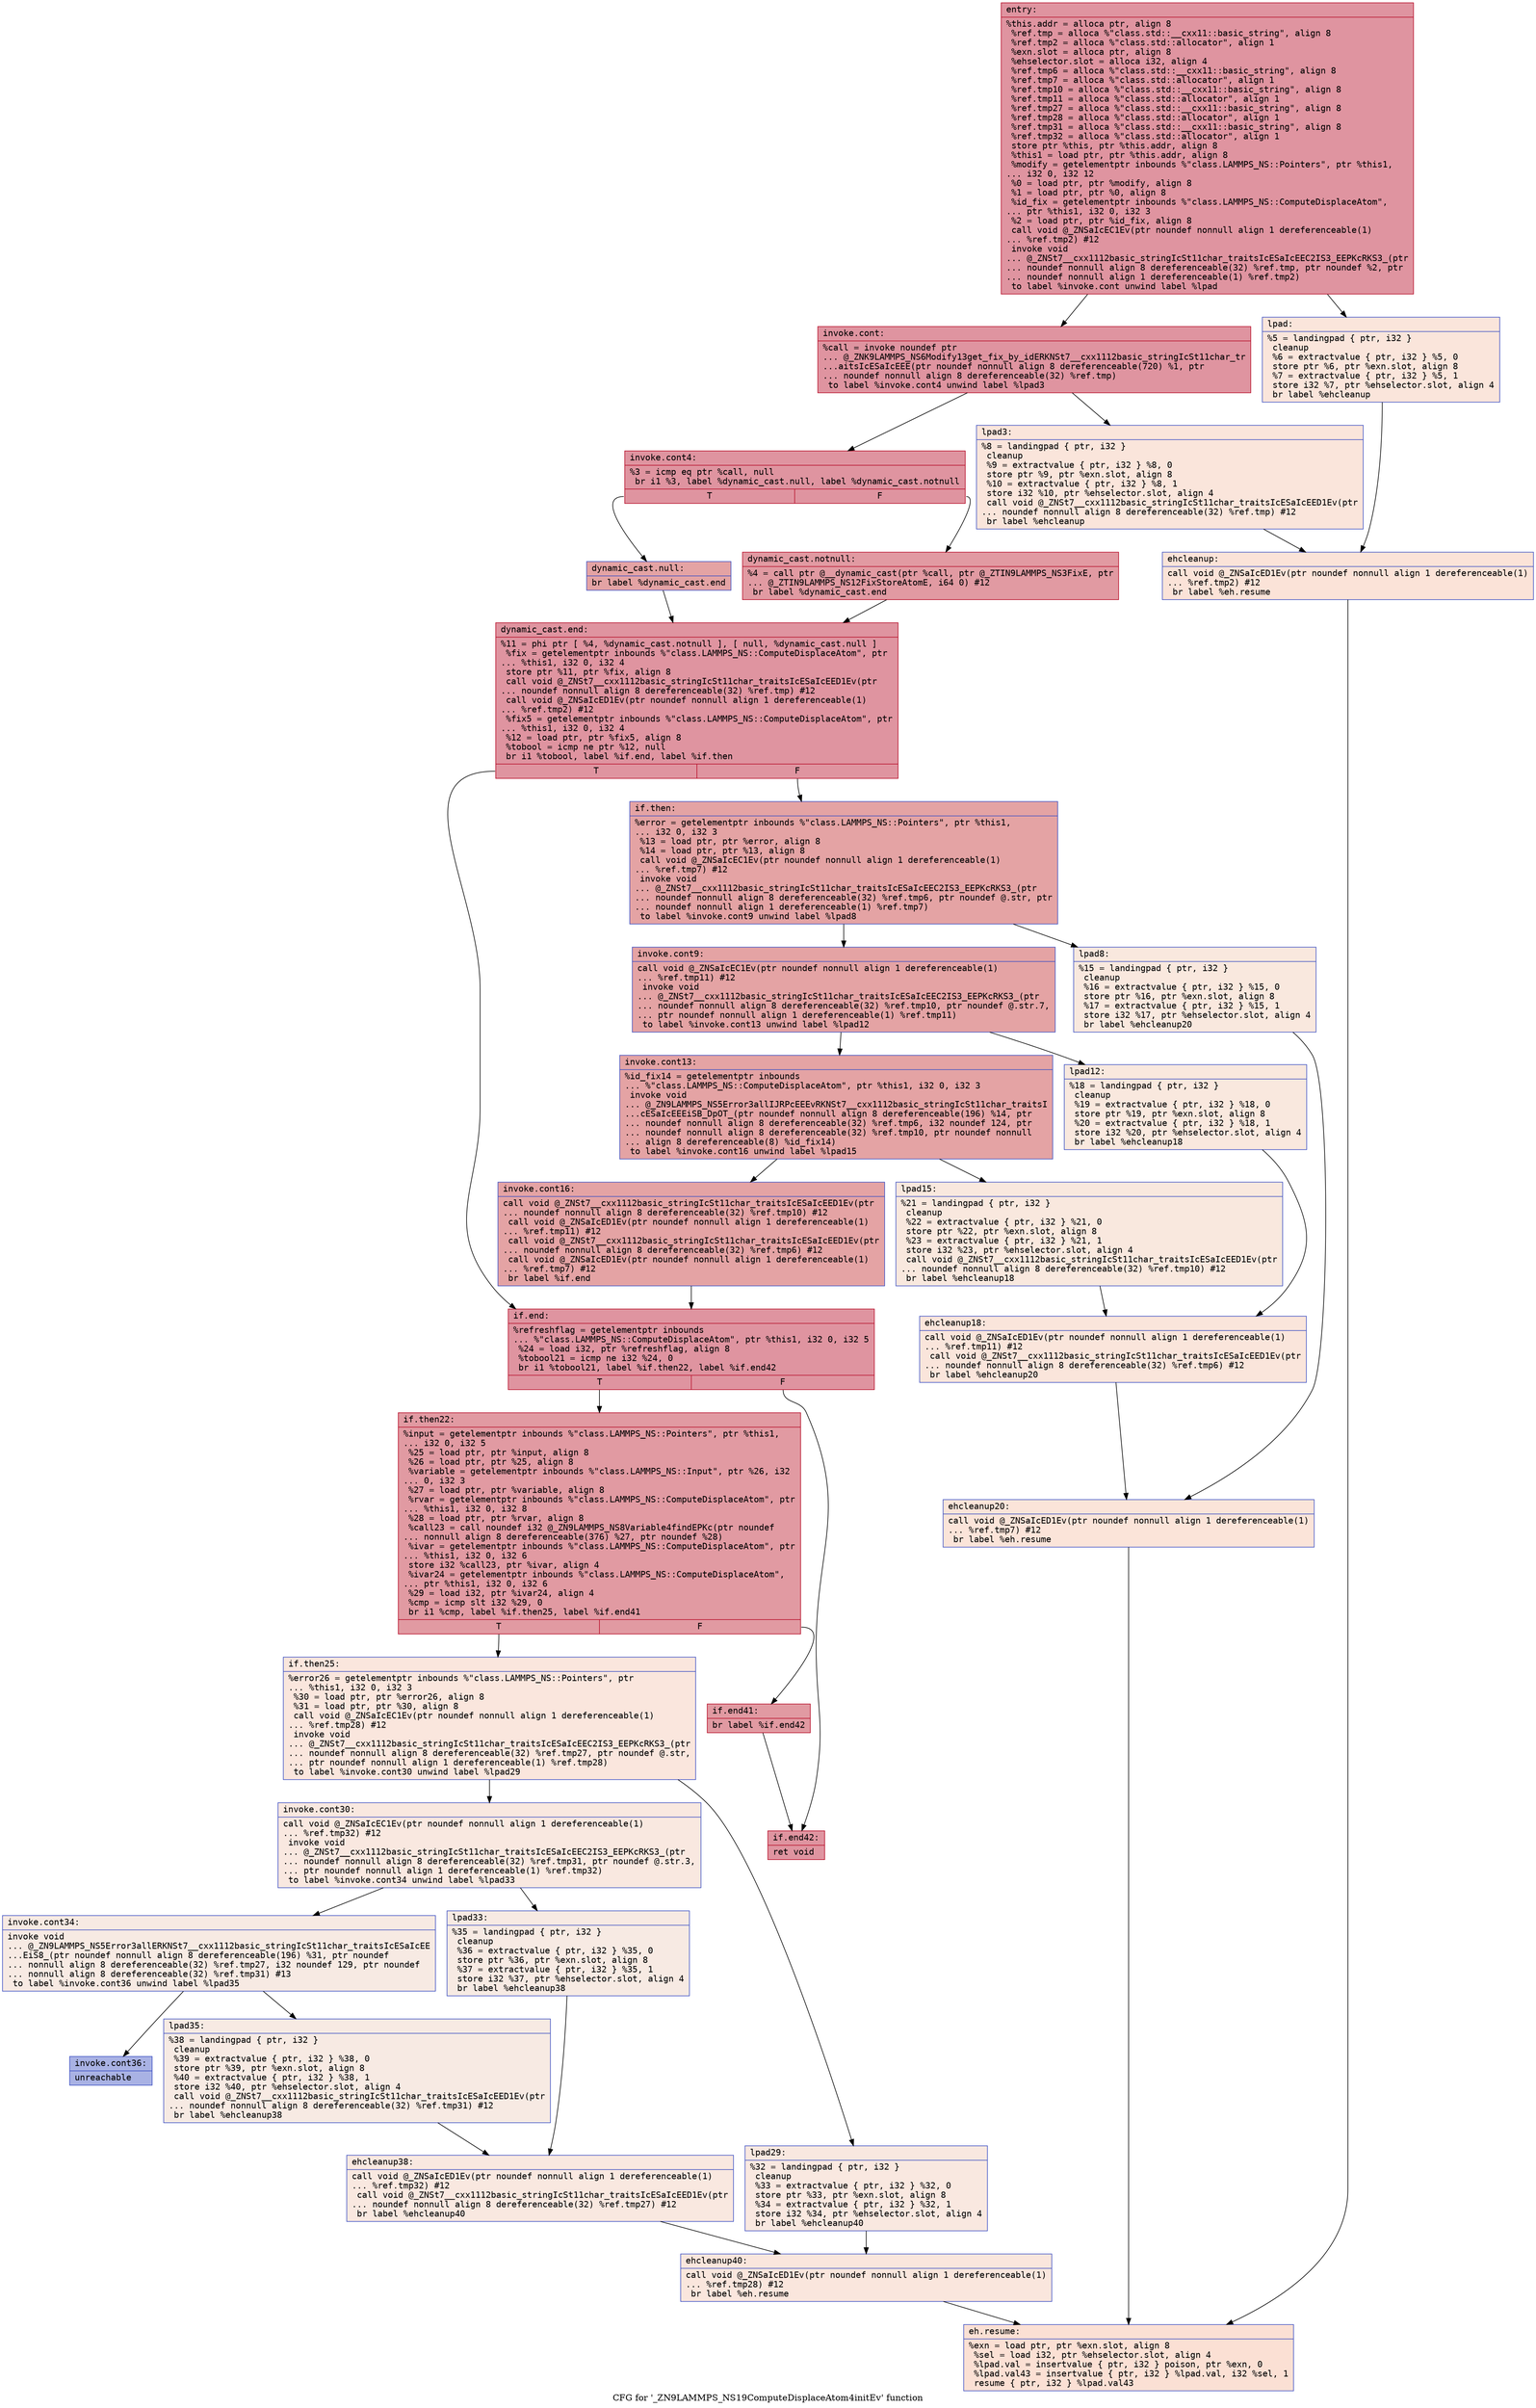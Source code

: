 digraph "CFG for '_ZN9LAMMPS_NS19ComputeDisplaceAtom4initEv' function" {
	label="CFG for '_ZN9LAMMPS_NS19ComputeDisplaceAtom4initEv' function";

	Node0x55cace581670 [shape=record,color="#b70d28ff", style=filled, fillcolor="#b70d2870" fontname="Courier",label="{entry:\l|  %this.addr = alloca ptr, align 8\l  %ref.tmp = alloca %\"class.std::__cxx11::basic_string\", align 8\l  %ref.tmp2 = alloca %\"class.std::allocator\", align 1\l  %exn.slot = alloca ptr, align 8\l  %ehselector.slot = alloca i32, align 4\l  %ref.tmp6 = alloca %\"class.std::__cxx11::basic_string\", align 8\l  %ref.tmp7 = alloca %\"class.std::allocator\", align 1\l  %ref.tmp10 = alloca %\"class.std::__cxx11::basic_string\", align 8\l  %ref.tmp11 = alloca %\"class.std::allocator\", align 1\l  %ref.tmp27 = alloca %\"class.std::__cxx11::basic_string\", align 8\l  %ref.tmp28 = alloca %\"class.std::allocator\", align 1\l  %ref.tmp31 = alloca %\"class.std::__cxx11::basic_string\", align 8\l  %ref.tmp32 = alloca %\"class.std::allocator\", align 1\l  store ptr %this, ptr %this.addr, align 8\l  %this1 = load ptr, ptr %this.addr, align 8\l  %modify = getelementptr inbounds %\"class.LAMMPS_NS::Pointers\", ptr %this1,\l... i32 0, i32 12\l  %0 = load ptr, ptr %modify, align 8\l  %1 = load ptr, ptr %0, align 8\l  %id_fix = getelementptr inbounds %\"class.LAMMPS_NS::ComputeDisplaceAtom\",\l... ptr %this1, i32 0, i32 3\l  %2 = load ptr, ptr %id_fix, align 8\l  call void @_ZNSaIcEC1Ev(ptr noundef nonnull align 1 dereferenceable(1)\l... %ref.tmp2) #12\l  invoke void\l... @_ZNSt7__cxx1112basic_stringIcSt11char_traitsIcESaIcEEC2IS3_EEPKcRKS3_(ptr\l... noundef nonnull align 8 dereferenceable(32) %ref.tmp, ptr noundef %2, ptr\l... noundef nonnull align 1 dereferenceable(1) %ref.tmp2)\l          to label %invoke.cont unwind label %lpad\l}"];
	Node0x55cace581670 -> Node0x55cace582620[tooltip="entry -> invoke.cont\nProbability 100.00%" ];
	Node0x55cace581670 -> Node0x55cace5826a0[tooltip="entry -> lpad\nProbability 0.00%" ];
	Node0x55cace582620 [shape=record,color="#b70d28ff", style=filled, fillcolor="#b70d2870" fontname="Courier",label="{invoke.cont:\l|  %call = invoke noundef ptr\l... @_ZNK9LAMMPS_NS6Modify13get_fix_by_idERKNSt7__cxx1112basic_stringIcSt11char_tr\l...aitsIcESaIcEEE(ptr noundef nonnull align 8 dereferenceable(720) %1, ptr\l... noundef nonnull align 8 dereferenceable(32) %ref.tmp)\l          to label %invoke.cont4 unwind label %lpad3\l}"];
	Node0x55cace582620 -> Node0x55cace5825d0[tooltip="invoke.cont -> invoke.cont4\nProbability 100.00%" ];
	Node0x55cace582620 -> Node0x55cace582940[tooltip="invoke.cont -> lpad3\nProbability 0.00%" ];
	Node0x55cace5825d0 [shape=record,color="#b70d28ff", style=filled, fillcolor="#b70d2870" fontname="Courier",label="{invoke.cont4:\l|  %3 = icmp eq ptr %call, null\l  br i1 %3, label %dynamic_cast.null, label %dynamic_cast.notnull\l|{<s0>T|<s1>F}}"];
	Node0x55cace5825d0:s0 -> Node0x55cace582cb0[tooltip="invoke.cont4 -> dynamic_cast.null\nProbability 37.50%" ];
	Node0x55cace5825d0:s1 -> Node0x55cace582d30[tooltip="invoke.cont4 -> dynamic_cast.notnull\nProbability 62.50%" ];
	Node0x55cace582d30 [shape=record,color="#b70d28ff", style=filled, fillcolor="#bb1b2c70" fontname="Courier",label="{dynamic_cast.notnull:\l|  %4 = call ptr @__dynamic_cast(ptr %call, ptr @_ZTIN9LAMMPS_NS3FixE, ptr\l... @_ZTIN9LAMMPS_NS12FixStoreAtomE, i64 0) #12\l  br label %dynamic_cast.end\l}"];
	Node0x55cace582d30 -> Node0x55cace583290[tooltip="dynamic_cast.notnull -> dynamic_cast.end\nProbability 100.00%" ];
	Node0x55cace5826a0 [shape=record,color="#3d50c3ff", style=filled, fillcolor="#f4c5ad70" fontname="Courier",label="{lpad:\l|  %5 = landingpad \{ ptr, i32 \}\l          cleanup\l  %6 = extractvalue \{ ptr, i32 \} %5, 0\l  store ptr %6, ptr %exn.slot, align 8\l  %7 = extractvalue \{ ptr, i32 \} %5, 1\l  store i32 %7, ptr %ehselector.slot, align 4\l  br label %ehcleanup\l}"];
	Node0x55cace5826a0 -> Node0x55cace583540[tooltip="lpad -> ehcleanup\nProbability 100.00%" ];
	Node0x55cace582940 [shape=record,color="#3d50c3ff", style=filled, fillcolor="#f4c5ad70" fontname="Courier",label="{lpad3:\l|  %8 = landingpad \{ ptr, i32 \}\l          cleanup\l  %9 = extractvalue \{ ptr, i32 \} %8, 0\l  store ptr %9, ptr %exn.slot, align 8\l  %10 = extractvalue \{ ptr, i32 \} %8, 1\l  store i32 %10, ptr %ehselector.slot, align 4\l  call void @_ZNSt7__cxx1112basic_stringIcSt11char_traitsIcESaIcEED1Ev(ptr\l... noundef nonnull align 8 dereferenceable(32) %ref.tmp) #12\l  br label %ehcleanup\l}"];
	Node0x55cace582940 -> Node0x55cace583540[tooltip="lpad3 -> ehcleanup\nProbability 100.00%" ];
	Node0x55cace582cb0 [shape=record,color="#3d50c3ff", style=filled, fillcolor="#c32e3170" fontname="Courier",label="{dynamic_cast.null:\l|  br label %dynamic_cast.end\l}"];
	Node0x55cace582cb0 -> Node0x55cace583290[tooltip="dynamic_cast.null -> dynamic_cast.end\nProbability 100.00%" ];
	Node0x55cace583290 [shape=record,color="#b70d28ff", style=filled, fillcolor="#b70d2870" fontname="Courier",label="{dynamic_cast.end:\l|  %11 = phi ptr [ %4, %dynamic_cast.notnull ], [ null, %dynamic_cast.null ]\l  %fix = getelementptr inbounds %\"class.LAMMPS_NS::ComputeDisplaceAtom\", ptr\l... %this1, i32 0, i32 4\l  store ptr %11, ptr %fix, align 8\l  call void @_ZNSt7__cxx1112basic_stringIcSt11char_traitsIcESaIcEED1Ev(ptr\l... noundef nonnull align 8 dereferenceable(32) %ref.tmp) #12\l  call void @_ZNSaIcED1Ev(ptr noundef nonnull align 1 dereferenceable(1)\l... %ref.tmp2) #12\l  %fix5 = getelementptr inbounds %\"class.LAMMPS_NS::ComputeDisplaceAtom\", ptr\l... %this1, i32 0, i32 4\l  %12 = load ptr, ptr %fix5, align 8\l  %tobool = icmp ne ptr %12, null\l  br i1 %tobool, label %if.end, label %if.then\l|{<s0>T|<s1>F}}"];
	Node0x55cace583290:s0 -> Node0x55cace5840a0[tooltip="dynamic_cast.end -> if.end\nProbability 62.50%" ];
	Node0x55cace583290:s1 -> Node0x55cace584170[tooltip="dynamic_cast.end -> if.then\nProbability 37.50%" ];
	Node0x55cace584170 [shape=record,color="#3d50c3ff", style=filled, fillcolor="#c32e3170" fontname="Courier",label="{if.then:\l|  %error = getelementptr inbounds %\"class.LAMMPS_NS::Pointers\", ptr %this1,\l... i32 0, i32 3\l  %13 = load ptr, ptr %error, align 8\l  %14 = load ptr, ptr %13, align 8\l  call void @_ZNSaIcEC1Ev(ptr noundef nonnull align 1 dereferenceable(1)\l... %ref.tmp7) #12\l  invoke void\l... @_ZNSt7__cxx1112basic_stringIcSt11char_traitsIcESaIcEEC2IS3_EEPKcRKS3_(ptr\l... noundef nonnull align 8 dereferenceable(32) %ref.tmp6, ptr noundef @.str, ptr\l... noundef nonnull align 1 dereferenceable(1) %ref.tmp7)\l          to label %invoke.cont9 unwind label %lpad8\l}"];
	Node0x55cace584170 -> Node0x55cace584650[tooltip="if.then -> invoke.cont9\nProbability 100.00%" ];
	Node0x55cace584170 -> Node0x55cace5846a0[tooltip="if.then -> lpad8\nProbability 0.00%" ];
	Node0x55cace584650 [shape=record,color="#3d50c3ff", style=filled, fillcolor="#c32e3170" fontname="Courier",label="{invoke.cont9:\l|  call void @_ZNSaIcEC1Ev(ptr noundef nonnull align 1 dereferenceable(1)\l... %ref.tmp11) #12\l  invoke void\l... @_ZNSt7__cxx1112basic_stringIcSt11char_traitsIcESaIcEEC2IS3_EEPKcRKS3_(ptr\l... noundef nonnull align 8 dereferenceable(32) %ref.tmp10, ptr noundef @.str.7,\l... ptr noundef nonnull align 1 dereferenceable(1) %ref.tmp11)\l          to label %invoke.cont13 unwind label %lpad12\l}"];
	Node0x55cace584650 -> Node0x55cace5849f0[tooltip="invoke.cont9 -> invoke.cont13\nProbability 100.00%" ];
	Node0x55cace584650 -> Node0x55cace584a40[tooltip="invoke.cont9 -> lpad12\nProbability 0.00%" ];
	Node0x55cace5849f0 [shape=record,color="#3d50c3ff", style=filled, fillcolor="#c32e3170" fontname="Courier",label="{invoke.cont13:\l|  %id_fix14 = getelementptr inbounds\l... %\"class.LAMMPS_NS::ComputeDisplaceAtom\", ptr %this1, i32 0, i32 3\l  invoke void\l... @_ZN9LAMMPS_NS5Error3allIJRPcEEEvRKNSt7__cxx1112basic_stringIcSt11char_traitsI\l...cESaIcEEEiSB_DpOT_(ptr noundef nonnull align 8 dereferenceable(196) %14, ptr\l... noundef nonnull align 8 dereferenceable(32) %ref.tmp6, i32 noundef 124, ptr\l... noundef nonnull align 8 dereferenceable(32) %ref.tmp10, ptr noundef nonnull\l... align 8 dereferenceable(8) %id_fix14)\l          to label %invoke.cont16 unwind label %lpad15\l}"];
	Node0x55cace5849f0 -> Node0x55cace5849a0[tooltip="invoke.cont13 -> invoke.cont16\nProbability 100.00%" ];
	Node0x55cace5849f0 -> Node0x55cace584e30[tooltip="invoke.cont13 -> lpad15\nProbability 0.00%" ];
	Node0x55cace5849a0 [shape=record,color="#3d50c3ff", style=filled, fillcolor="#c32e3170" fontname="Courier",label="{invoke.cont16:\l|  call void @_ZNSt7__cxx1112basic_stringIcSt11char_traitsIcESaIcEED1Ev(ptr\l... noundef nonnull align 8 dereferenceable(32) %ref.tmp10) #12\l  call void @_ZNSaIcED1Ev(ptr noundef nonnull align 1 dereferenceable(1)\l... %ref.tmp11) #12\l  call void @_ZNSt7__cxx1112basic_stringIcSt11char_traitsIcESaIcEED1Ev(ptr\l... noundef nonnull align 8 dereferenceable(32) %ref.tmp6) #12\l  call void @_ZNSaIcED1Ev(ptr noundef nonnull align 1 dereferenceable(1)\l... %ref.tmp7) #12\l  br label %if.end\l}"];
	Node0x55cace5849a0 -> Node0x55cace5840a0[tooltip="invoke.cont16 -> if.end\nProbability 100.00%" ];
	Node0x55cace583540 [shape=record,color="#3d50c3ff", style=filled, fillcolor="#f6bfa670" fontname="Courier",label="{ehcleanup:\l|  call void @_ZNSaIcED1Ev(ptr noundef nonnull align 1 dereferenceable(1)\l... %ref.tmp2) #12\l  br label %eh.resume\l}"];
	Node0x55cace583540 -> Node0x55cace585600[tooltip="ehcleanup -> eh.resume\nProbability 100.00%" ];
	Node0x55cace5846a0 [shape=record,color="#3d50c3ff", style=filled, fillcolor="#f2cab570" fontname="Courier",label="{lpad8:\l|  %15 = landingpad \{ ptr, i32 \}\l          cleanup\l  %16 = extractvalue \{ ptr, i32 \} %15, 0\l  store ptr %16, ptr %exn.slot, align 8\l  %17 = extractvalue \{ ptr, i32 \} %15, 1\l  store i32 %17, ptr %ehselector.slot, align 4\l  br label %ehcleanup20\l}"];
	Node0x55cace5846a0 -> Node0x55cace585950[tooltip="lpad8 -> ehcleanup20\nProbability 100.00%" ];
	Node0x55cace584a40 [shape=record,color="#3d50c3ff", style=filled, fillcolor="#f2cab570" fontname="Courier",label="{lpad12:\l|  %18 = landingpad \{ ptr, i32 \}\l          cleanup\l  %19 = extractvalue \{ ptr, i32 \} %18, 0\l  store ptr %19, ptr %exn.slot, align 8\l  %20 = extractvalue \{ ptr, i32 \} %18, 1\l  store i32 %20, ptr %ehselector.slot, align 4\l  br label %ehcleanup18\l}"];
	Node0x55cace584a40 -> Node0x55cace585cc0[tooltip="lpad12 -> ehcleanup18\nProbability 100.00%" ];
	Node0x55cace584e30 [shape=record,color="#3d50c3ff", style=filled, fillcolor="#f2cab570" fontname="Courier",label="{lpad15:\l|  %21 = landingpad \{ ptr, i32 \}\l          cleanup\l  %22 = extractvalue \{ ptr, i32 \} %21, 0\l  store ptr %22, ptr %exn.slot, align 8\l  %23 = extractvalue \{ ptr, i32 \} %21, 1\l  store i32 %23, ptr %ehselector.slot, align 4\l  call void @_ZNSt7__cxx1112basic_stringIcSt11char_traitsIcESaIcEED1Ev(ptr\l... noundef nonnull align 8 dereferenceable(32) %ref.tmp10) #12\l  br label %ehcleanup18\l}"];
	Node0x55cace584e30 -> Node0x55cace585cc0[tooltip="lpad15 -> ehcleanup18\nProbability 100.00%" ];
	Node0x55cace585cc0 [shape=record,color="#3d50c3ff", style=filled, fillcolor="#f4c5ad70" fontname="Courier",label="{ehcleanup18:\l|  call void @_ZNSaIcED1Ev(ptr noundef nonnull align 1 dereferenceable(1)\l... %ref.tmp11) #12\l  call void @_ZNSt7__cxx1112basic_stringIcSt11char_traitsIcESaIcEED1Ev(ptr\l... noundef nonnull align 8 dereferenceable(32) %ref.tmp6) #12\l  br label %ehcleanup20\l}"];
	Node0x55cace585cc0 -> Node0x55cace585950[tooltip="ehcleanup18 -> ehcleanup20\nProbability 100.00%" ];
	Node0x55cace585950 [shape=record,color="#3d50c3ff", style=filled, fillcolor="#f5c1a970" fontname="Courier",label="{ehcleanup20:\l|  call void @_ZNSaIcED1Ev(ptr noundef nonnull align 1 dereferenceable(1)\l... %ref.tmp7) #12\l  br label %eh.resume\l}"];
	Node0x55cace585950 -> Node0x55cace585600[tooltip="ehcleanup20 -> eh.resume\nProbability 100.00%" ];
	Node0x55cace5840a0 [shape=record,color="#b70d28ff", style=filled, fillcolor="#b70d2870" fontname="Courier",label="{if.end:\l|  %refreshflag = getelementptr inbounds\l... %\"class.LAMMPS_NS::ComputeDisplaceAtom\", ptr %this1, i32 0, i32 5\l  %24 = load i32, ptr %refreshflag, align 8\l  %tobool21 = icmp ne i32 %24, 0\l  br i1 %tobool21, label %if.then22, label %if.end42\l|{<s0>T|<s1>F}}"];
	Node0x55cace5840a0:s0 -> Node0x55cace586840[tooltip="if.end -> if.then22\nProbability 62.50%" ];
	Node0x55cace5840a0:s1 -> Node0x55cace5868c0[tooltip="if.end -> if.end42\nProbability 37.50%" ];
	Node0x55cace586840 [shape=record,color="#b70d28ff", style=filled, fillcolor="#bb1b2c70" fontname="Courier",label="{if.then22:\l|  %input = getelementptr inbounds %\"class.LAMMPS_NS::Pointers\", ptr %this1,\l... i32 0, i32 5\l  %25 = load ptr, ptr %input, align 8\l  %26 = load ptr, ptr %25, align 8\l  %variable = getelementptr inbounds %\"class.LAMMPS_NS::Input\", ptr %26, i32\l... 0, i32 3\l  %27 = load ptr, ptr %variable, align 8\l  %rvar = getelementptr inbounds %\"class.LAMMPS_NS::ComputeDisplaceAtom\", ptr\l... %this1, i32 0, i32 8\l  %28 = load ptr, ptr %rvar, align 8\l  %call23 = call noundef i32 @_ZN9LAMMPS_NS8Variable4findEPKc(ptr noundef\l... nonnull align 8 dereferenceable(376) %27, ptr noundef %28)\l  %ivar = getelementptr inbounds %\"class.LAMMPS_NS::ComputeDisplaceAtom\", ptr\l... %this1, i32 0, i32 6\l  store i32 %call23, ptr %ivar, align 4\l  %ivar24 = getelementptr inbounds %\"class.LAMMPS_NS::ComputeDisplaceAtom\",\l... ptr %this1, i32 0, i32 6\l  %29 = load i32, ptr %ivar24, align 4\l  %cmp = icmp slt i32 %29, 0\l  br i1 %cmp, label %if.then25, label %if.end41\l|{<s0>T|<s1>F}}"];
	Node0x55cace586840:s0 -> Node0x55cace5879c0[tooltip="if.then22 -> if.then25\nProbability 0.00%" ];
	Node0x55cace586840:s1 -> Node0x55cace587a10[tooltip="if.then22 -> if.end41\nProbability 100.00%" ];
	Node0x55cace5879c0 [shape=record,color="#3d50c3ff", style=filled, fillcolor="#f3c7b170" fontname="Courier",label="{if.then25:\l|  %error26 = getelementptr inbounds %\"class.LAMMPS_NS::Pointers\", ptr\l... %this1, i32 0, i32 3\l  %30 = load ptr, ptr %error26, align 8\l  %31 = load ptr, ptr %30, align 8\l  call void @_ZNSaIcEC1Ev(ptr noundef nonnull align 1 dereferenceable(1)\l... %ref.tmp28) #12\l  invoke void\l... @_ZNSt7__cxx1112basic_stringIcSt11char_traitsIcESaIcEEC2IS3_EEPKcRKS3_(ptr\l... noundef nonnull align 8 dereferenceable(32) %ref.tmp27, ptr noundef @.str,\l... ptr noundef nonnull align 1 dereferenceable(1) %ref.tmp28)\l          to label %invoke.cont30 unwind label %lpad29\l}"];
	Node0x55cace5879c0 -> Node0x55cace587e70[tooltip="if.then25 -> invoke.cont30\nProbability 50.00%" ];
	Node0x55cace5879c0 -> Node0x55cace587ef0[tooltip="if.then25 -> lpad29\nProbability 50.00%" ];
	Node0x55cace587e70 [shape=record,color="#3d50c3ff", style=filled, fillcolor="#f1ccb870" fontname="Courier",label="{invoke.cont30:\l|  call void @_ZNSaIcEC1Ev(ptr noundef nonnull align 1 dereferenceable(1)\l... %ref.tmp32) #12\l  invoke void\l... @_ZNSt7__cxx1112basic_stringIcSt11char_traitsIcESaIcEEC2IS3_EEPKcRKS3_(ptr\l... noundef nonnull align 8 dereferenceable(32) %ref.tmp31, ptr noundef @.str.3,\l... ptr noundef nonnull align 1 dereferenceable(1) %ref.tmp32)\l          to label %invoke.cont34 unwind label %lpad33\l}"];
	Node0x55cace587e70 -> Node0x55cace588270[tooltip="invoke.cont30 -> invoke.cont34\nProbability 50.00%" ];
	Node0x55cace587e70 -> Node0x55cace5882c0[tooltip="invoke.cont30 -> lpad33\nProbability 50.00%" ];
	Node0x55cace588270 [shape=record,color="#3d50c3ff", style=filled, fillcolor="#eed0c070" fontname="Courier",label="{invoke.cont34:\l|  invoke void\l... @_ZN9LAMMPS_NS5Error3allERKNSt7__cxx1112basic_stringIcSt11char_traitsIcESaIcEE\l...EiS8_(ptr noundef nonnull align 8 dereferenceable(196) %31, ptr noundef\l... nonnull align 8 dereferenceable(32) %ref.tmp27, i32 noundef 129, ptr noundef\l... nonnull align 8 dereferenceable(32) %ref.tmp31) #13\l          to label %invoke.cont36 unwind label %lpad35\l}"];
	Node0x55cace588270 -> Node0x55cace588220[tooltip="invoke.cont34 -> invoke.cont36\nProbability 0.00%" ];
	Node0x55cace588270 -> Node0x55cace5885e0[tooltip="invoke.cont34 -> lpad35\nProbability 100.00%" ];
	Node0x55cace588220 [shape=record,color="#3d50c3ff", style=filled, fillcolor="#3d50c370" fontname="Courier",label="{invoke.cont36:\l|  unreachable\l}"];
	Node0x55cace587ef0 [shape=record,color="#3d50c3ff", style=filled, fillcolor="#f1ccb870" fontname="Courier",label="{lpad29:\l|  %32 = landingpad \{ ptr, i32 \}\l          cleanup\l  %33 = extractvalue \{ ptr, i32 \} %32, 0\l  store ptr %33, ptr %exn.slot, align 8\l  %34 = extractvalue \{ ptr, i32 \} %32, 1\l  store i32 %34, ptr %ehselector.slot, align 4\l  br label %ehcleanup40\l}"];
	Node0x55cace587ef0 -> Node0x55cace588ba0[tooltip="lpad29 -> ehcleanup40\nProbability 100.00%" ];
	Node0x55cace5882c0 [shape=record,color="#3d50c3ff", style=filled, fillcolor="#eed0c070" fontname="Courier",label="{lpad33:\l|  %35 = landingpad \{ ptr, i32 \}\l          cleanup\l  %36 = extractvalue \{ ptr, i32 \} %35, 0\l  store ptr %36, ptr %exn.slot, align 8\l  %37 = extractvalue \{ ptr, i32 \} %35, 1\l  store i32 %37, ptr %ehselector.slot, align 4\l  br label %ehcleanup38\l}"];
	Node0x55cace5882c0 -> Node0x55cace588ef0[tooltip="lpad33 -> ehcleanup38\nProbability 100.00%" ];
	Node0x55cace5885e0 [shape=record,color="#3d50c3ff", style=filled, fillcolor="#eed0c070" fontname="Courier",label="{lpad35:\l|  %38 = landingpad \{ ptr, i32 \}\l          cleanup\l  %39 = extractvalue \{ ptr, i32 \} %38, 0\l  store ptr %39, ptr %exn.slot, align 8\l  %40 = extractvalue \{ ptr, i32 \} %38, 1\l  store i32 %40, ptr %ehselector.slot, align 4\l  call void @_ZNSt7__cxx1112basic_stringIcSt11char_traitsIcESaIcEED1Ev(ptr\l... noundef nonnull align 8 dereferenceable(32) %ref.tmp31) #12\l  br label %ehcleanup38\l}"];
	Node0x55cace5885e0 -> Node0x55cace588ef0[tooltip="lpad35 -> ehcleanup38\nProbability 100.00%" ];
	Node0x55cace588ef0 [shape=record,color="#3d50c3ff", style=filled, fillcolor="#f1ccb870" fontname="Courier",label="{ehcleanup38:\l|  call void @_ZNSaIcED1Ev(ptr noundef nonnull align 1 dereferenceable(1)\l... %ref.tmp32) #12\l  call void @_ZNSt7__cxx1112basic_stringIcSt11char_traitsIcESaIcEED1Ev(ptr\l... noundef nonnull align 8 dereferenceable(32) %ref.tmp27) #12\l  br label %ehcleanup40\l}"];
	Node0x55cace588ef0 -> Node0x55cace588ba0[tooltip="ehcleanup38 -> ehcleanup40\nProbability 100.00%" ];
	Node0x55cace588ba0 [shape=record,color="#3d50c3ff", style=filled, fillcolor="#f3c7b170" fontname="Courier",label="{ehcleanup40:\l|  call void @_ZNSaIcED1Ev(ptr noundef nonnull align 1 dereferenceable(1)\l... %ref.tmp28) #12\l  br label %eh.resume\l}"];
	Node0x55cace588ba0 -> Node0x55cace585600[tooltip="ehcleanup40 -> eh.resume\nProbability 100.00%" ];
	Node0x55cace587a10 [shape=record,color="#b70d28ff", style=filled, fillcolor="#bb1b2c70" fontname="Courier",label="{if.end41:\l|  br label %if.end42\l}"];
	Node0x55cace587a10 -> Node0x55cace5868c0[tooltip="if.end41 -> if.end42\nProbability 100.00%" ];
	Node0x55cace5868c0 [shape=record,color="#b70d28ff", style=filled, fillcolor="#b70d2870" fontname="Courier",label="{if.end42:\l|  ret void\l}"];
	Node0x55cace585600 [shape=record,color="#3d50c3ff", style=filled, fillcolor="#f7b99e70" fontname="Courier",label="{eh.resume:\l|  %exn = load ptr, ptr %exn.slot, align 8\l  %sel = load i32, ptr %ehselector.slot, align 4\l  %lpad.val = insertvalue \{ ptr, i32 \} poison, ptr %exn, 0\l  %lpad.val43 = insertvalue \{ ptr, i32 \} %lpad.val, i32 %sel, 1\l  resume \{ ptr, i32 \} %lpad.val43\l}"];
}
